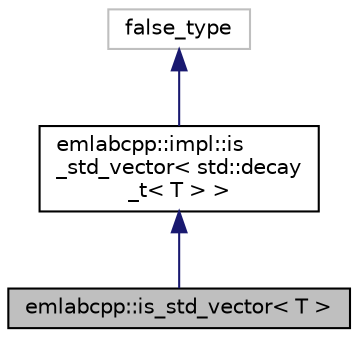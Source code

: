 digraph "emlabcpp::is_std_vector&lt; T &gt;"
{
 // LATEX_PDF_SIZE
  edge [fontname="Helvetica",fontsize="10",labelfontname="Helvetica",labelfontsize="10"];
  node [fontname="Helvetica",fontsize="10",shape=record];
  Node1 [label="emlabcpp::is_std_vector\< T \>",height=0.2,width=0.4,color="black", fillcolor="grey75", style="filled", fontcolor="black",tooltip=" "];
  Node2 -> Node1 [dir="back",color="midnightblue",fontsize="10",style="solid",fontname="Helvetica"];
  Node2 [label="emlabcpp::impl::is\l_std_vector\< std::decay\l_t\< T \> \>",height=0.2,width=0.4,color="black", fillcolor="white", style="filled",URL="$structemlabcpp_1_1impl_1_1is__std__vector.html",tooltip=" "];
  Node3 -> Node2 [dir="back",color="midnightblue",fontsize="10",style="solid",fontname="Helvetica"];
  Node3 [label="false_type",height=0.2,width=0.4,color="grey75", fillcolor="white", style="filled",tooltip=" "];
}
